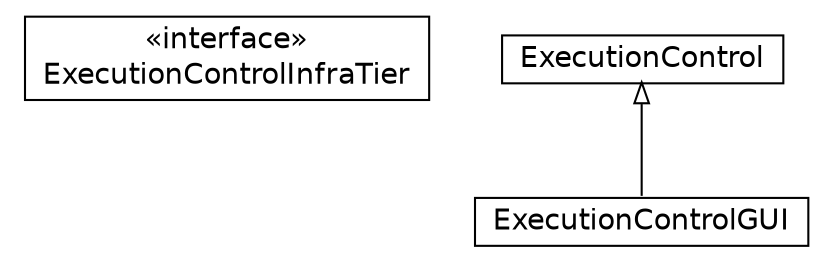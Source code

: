 #!/usr/local/bin/dot
#
# Class diagram 
# Generated by UMLGraph version 5.1 (http://www.umlgraph.org/)
#

digraph G {
	edge [fontname="Helvetica",fontsize=10,labelfontname="Helvetica",labelfontsize=10];
	node [fontname="Helvetica",fontsize=10,shape=plaintext];
	nodesep=0.25;
	ranksep=0.5;
	// jason.control.ExecutionControlInfraTier
	c1856 [label=<<table title="jason.control.ExecutionControlInfraTier" border="0" cellborder="1" cellspacing="0" cellpadding="2" port="p" href="./ExecutionControlInfraTier.html">
		<tr><td><table border="0" cellspacing="0" cellpadding="1">
<tr><td align="center" balign="center"> &#171;interface&#187; </td></tr>
<tr><td align="center" balign="center"> ExecutionControlInfraTier </td></tr>
		</table></td></tr>
		</table>>, fontname="Helvetica", fontcolor="black", fontsize=14.0];
	// jason.control.ExecutionControlGUI
	c1857 [label=<<table title="jason.control.ExecutionControlGUI" border="0" cellborder="1" cellspacing="0" cellpadding="2" port="p" href="./ExecutionControlGUI.html">
		<tr><td><table border="0" cellspacing="0" cellpadding="1">
<tr><td align="center" balign="center"> ExecutionControlGUI </td></tr>
		</table></td></tr>
		</table>>, fontname="Helvetica", fontcolor="black", fontsize=14.0];
	// jason.control.ExecutionControl
	c1858 [label=<<table title="jason.control.ExecutionControl" border="0" cellborder="1" cellspacing="0" cellpadding="2" port="p" href="./ExecutionControl.html">
		<tr><td><table border="0" cellspacing="0" cellpadding="1">
<tr><td align="center" balign="center"> ExecutionControl </td></tr>
		</table></td></tr>
		</table>>, fontname="Helvetica", fontcolor="black", fontsize=14.0];
	//jason.control.ExecutionControlGUI extends jason.control.ExecutionControl
	c1858:p -> c1857:p [dir=back,arrowtail=empty];
}


